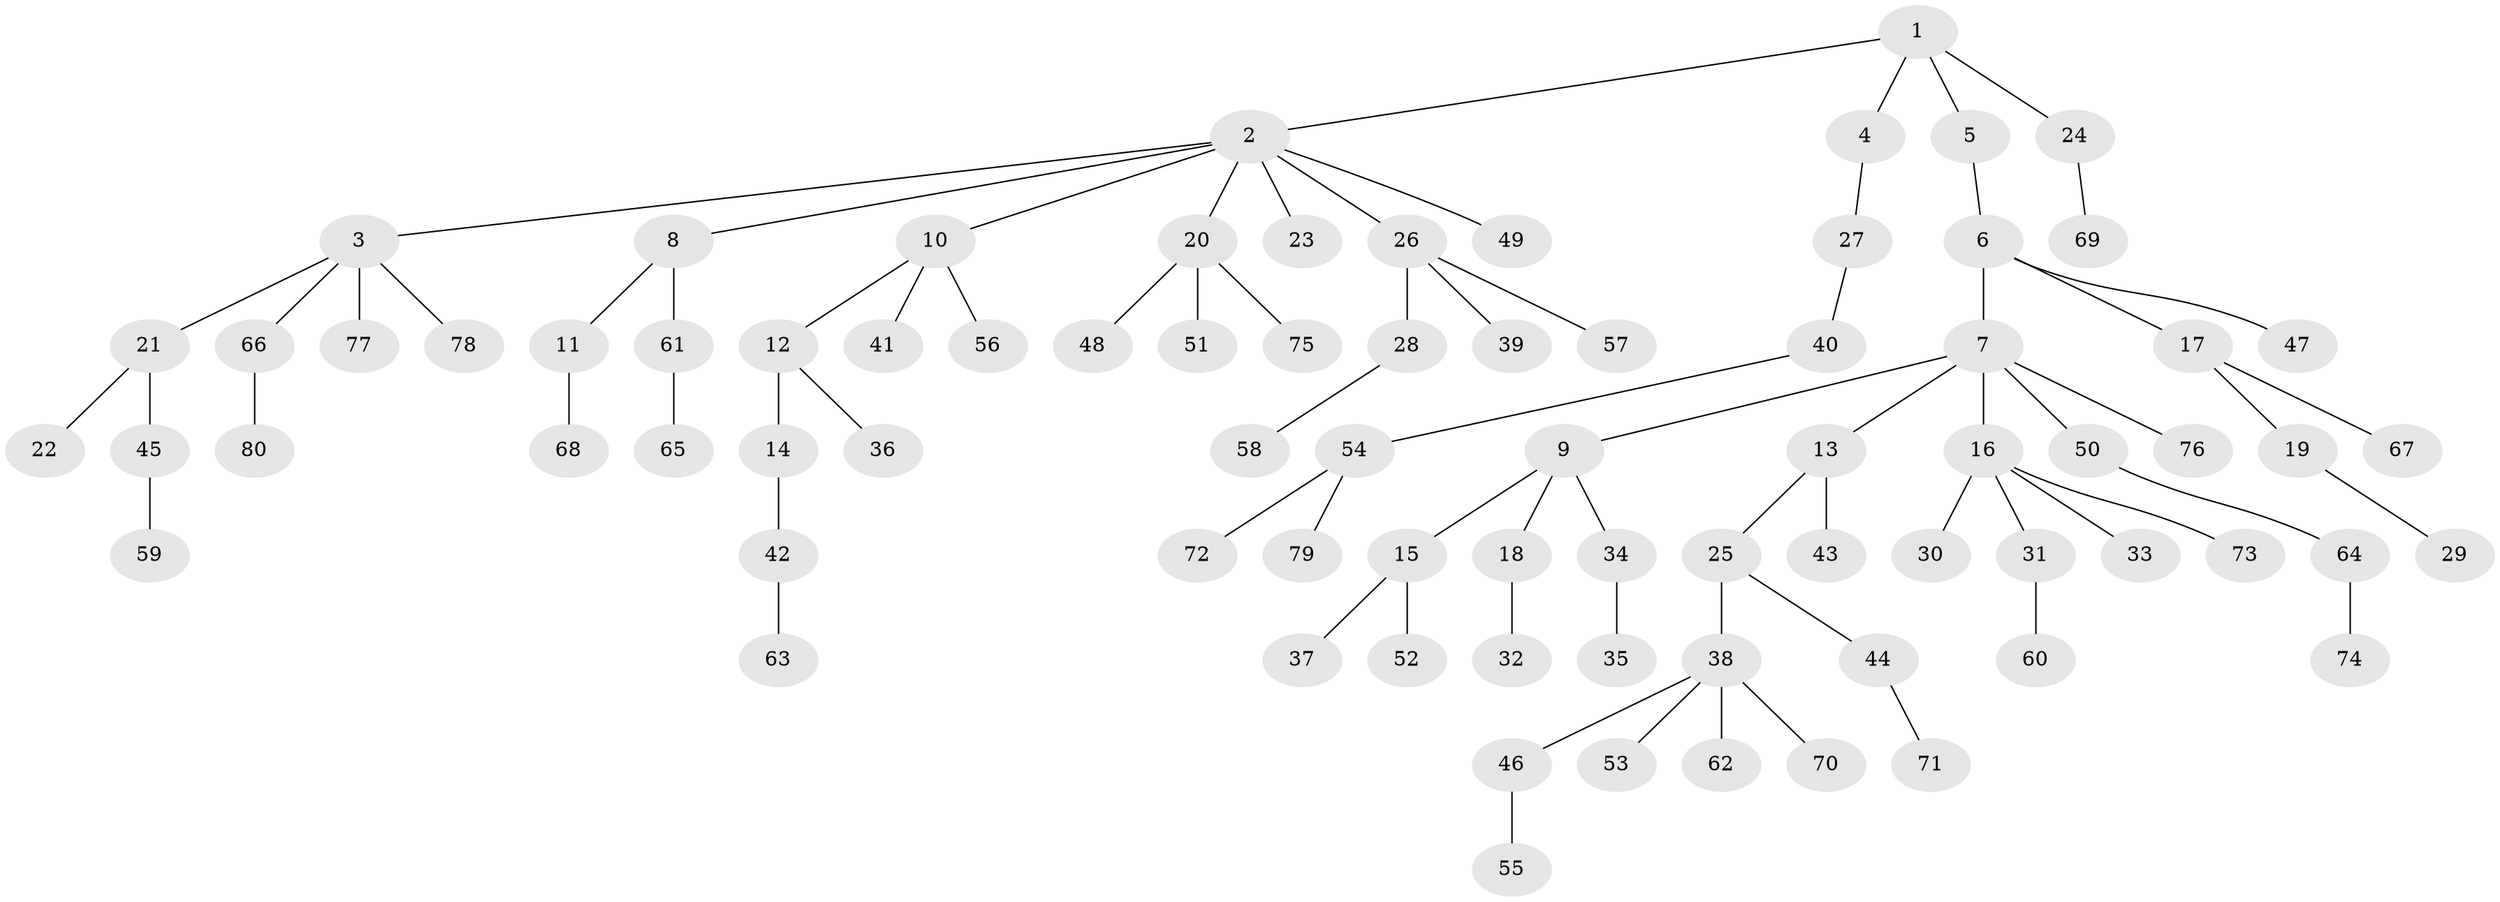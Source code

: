 // Generated by graph-tools (version 1.1) at 2025/52/03/09/25 04:52:51]
// undirected, 80 vertices, 79 edges
graph export_dot {
graph [start="1"]
  node [color=gray90,style=filled];
  1;
  2;
  3;
  4;
  5;
  6;
  7;
  8;
  9;
  10;
  11;
  12;
  13;
  14;
  15;
  16;
  17;
  18;
  19;
  20;
  21;
  22;
  23;
  24;
  25;
  26;
  27;
  28;
  29;
  30;
  31;
  32;
  33;
  34;
  35;
  36;
  37;
  38;
  39;
  40;
  41;
  42;
  43;
  44;
  45;
  46;
  47;
  48;
  49;
  50;
  51;
  52;
  53;
  54;
  55;
  56;
  57;
  58;
  59;
  60;
  61;
  62;
  63;
  64;
  65;
  66;
  67;
  68;
  69;
  70;
  71;
  72;
  73;
  74;
  75;
  76;
  77;
  78;
  79;
  80;
  1 -- 2;
  1 -- 4;
  1 -- 5;
  1 -- 24;
  2 -- 3;
  2 -- 8;
  2 -- 10;
  2 -- 20;
  2 -- 23;
  2 -- 26;
  2 -- 49;
  3 -- 21;
  3 -- 66;
  3 -- 77;
  3 -- 78;
  4 -- 27;
  5 -- 6;
  6 -- 7;
  6 -- 17;
  6 -- 47;
  7 -- 9;
  7 -- 13;
  7 -- 16;
  7 -- 50;
  7 -- 76;
  8 -- 11;
  8 -- 61;
  9 -- 15;
  9 -- 18;
  9 -- 34;
  10 -- 12;
  10 -- 41;
  10 -- 56;
  11 -- 68;
  12 -- 14;
  12 -- 36;
  13 -- 25;
  13 -- 43;
  14 -- 42;
  15 -- 37;
  15 -- 52;
  16 -- 30;
  16 -- 31;
  16 -- 33;
  16 -- 73;
  17 -- 19;
  17 -- 67;
  18 -- 32;
  19 -- 29;
  20 -- 48;
  20 -- 51;
  20 -- 75;
  21 -- 22;
  21 -- 45;
  24 -- 69;
  25 -- 38;
  25 -- 44;
  26 -- 28;
  26 -- 39;
  26 -- 57;
  27 -- 40;
  28 -- 58;
  31 -- 60;
  34 -- 35;
  38 -- 46;
  38 -- 53;
  38 -- 62;
  38 -- 70;
  40 -- 54;
  42 -- 63;
  44 -- 71;
  45 -- 59;
  46 -- 55;
  50 -- 64;
  54 -- 72;
  54 -- 79;
  61 -- 65;
  64 -- 74;
  66 -- 80;
}
